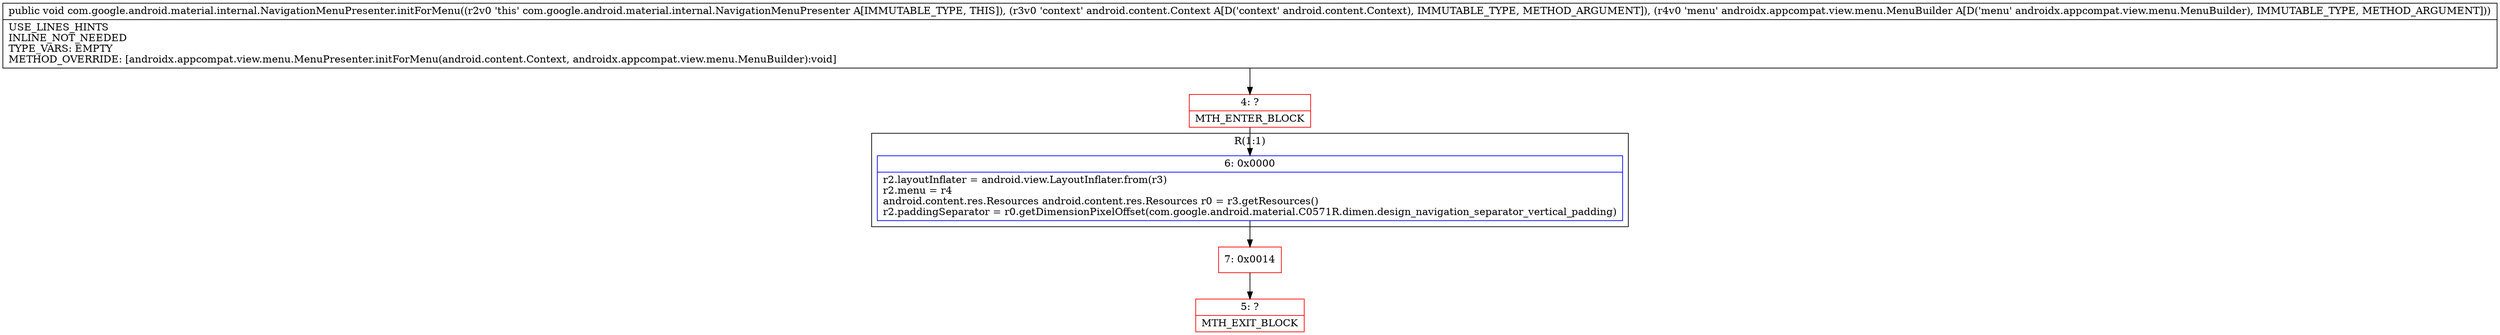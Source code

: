digraph "CFG forcom.google.android.material.internal.NavigationMenuPresenter.initForMenu(Landroid\/content\/Context;Landroidx\/appcompat\/view\/menu\/MenuBuilder;)V" {
subgraph cluster_Region_1761052372 {
label = "R(1:1)";
node [shape=record,color=blue];
Node_6 [shape=record,label="{6\:\ 0x0000|r2.layoutInflater = android.view.LayoutInflater.from(r3)\lr2.menu = r4\landroid.content.res.Resources android.content.res.Resources r0 = r3.getResources()\lr2.paddingSeparator = r0.getDimensionPixelOffset(com.google.android.material.C0571R.dimen.design_navigation_separator_vertical_padding)\l}"];
}
Node_4 [shape=record,color=red,label="{4\:\ ?|MTH_ENTER_BLOCK\l}"];
Node_7 [shape=record,color=red,label="{7\:\ 0x0014}"];
Node_5 [shape=record,color=red,label="{5\:\ ?|MTH_EXIT_BLOCK\l}"];
MethodNode[shape=record,label="{public void com.google.android.material.internal.NavigationMenuPresenter.initForMenu((r2v0 'this' com.google.android.material.internal.NavigationMenuPresenter A[IMMUTABLE_TYPE, THIS]), (r3v0 'context' android.content.Context A[D('context' android.content.Context), IMMUTABLE_TYPE, METHOD_ARGUMENT]), (r4v0 'menu' androidx.appcompat.view.menu.MenuBuilder A[D('menu' androidx.appcompat.view.menu.MenuBuilder), IMMUTABLE_TYPE, METHOD_ARGUMENT]))  | USE_LINES_HINTS\lINLINE_NOT_NEEDED\lTYPE_VARS: EMPTY\lMETHOD_OVERRIDE: [androidx.appcompat.view.menu.MenuPresenter.initForMenu(android.content.Context, androidx.appcompat.view.menu.MenuBuilder):void]\l}"];
MethodNode -> Node_4;Node_6 -> Node_7;
Node_4 -> Node_6;
Node_7 -> Node_5;
}

